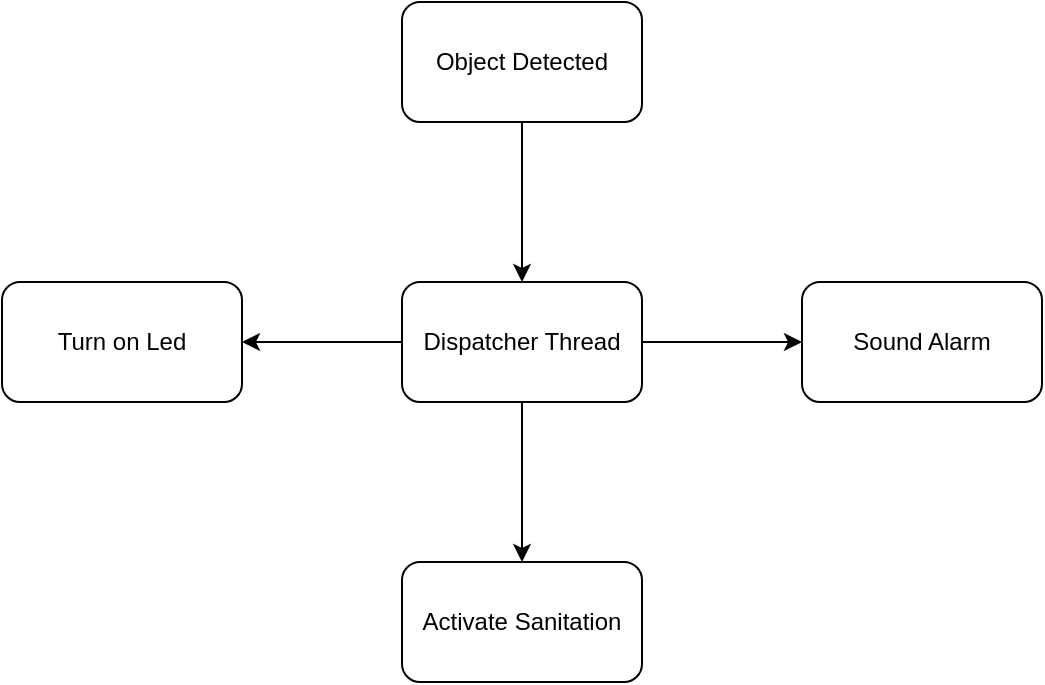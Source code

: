 <mxfile version="13.10.9" type="device"><diagram id="C5RBs43oDa-KdzZeNtuy" name="Page-1"><mxGraphModel dx="1002" dy="683" grid="1" gridSize="10" guides="1" tooltips="1" connect="1" arrows="1" fold="1" page="1" pageScale="1" pageWidth="827" pageHeight="1169" math="0" shadow="0"><root><mxCell id="WIyWlLk6GJQsqaUBKTNV-0"/><mxCell id="WIyWlLk6GJQsqaUBKTNV-1" parent="WIyWlLk6GJQsqaUBKTNV-0"/><mxCell id="gezRZK7jiE48FriRIkUU-2" value="" style="edgeStyle=orthogonalEdgeStyle;rounded=0;orthogonalLoop=1;jettySize=auto;html=1;" edge="1" parent="WIyWlLk6GJQsqaUBKTNV-1" source="gezRZK7jiE48FriRIkUU-0" target="gezRZK7jiE48FriRIkUU-1"><mxGeometry relative="1" as="geometry"/></mxCell><mxCell id="gezRZK7jiE48FriRIkUU-0" value="Object Detected" style="rounded=1;whiteSpace=wrap;html=1;" vertex="1" parent="WIyWlLk6GJQsqaUBKTNV-1"><mxGeometry x="210" y="110" width="120" height="60" as="geometry"/></mxCell><mxCell id="gezRZK7jiE48FriRIkUU-4" value="" style="edgeStyle=orthogonalEdgeStyle;rounded=0;orthogonalLoop=1;jettySize=auto;html=1;" edge="1" parent="WIyWlLk6GJQsqaUBKTNV-1" source="gezRZK7jiE48FriRIkUU-1" target="gezRZK7jiE48FriRIkUU-3"><mxGeometry relative="1" as="geometry"/></mxCell><mxCell id="gezRZK7jiE48FriRIkUU-6" value="" style="edgeStyle=orthogonalEdgeStyle;rounded=0;orthogonalLoop=1;jettySize=auto;html=1;" edge="1" parent="WIyWlLk6GJQsqaUBKTNV-1" source="gezRZK7jiE48FriRIkUU-1" target="gezRZK7jiE48FriRIkUU-5"><mxGeometry relative="1" as="geometry"/></mxCell><mxCell id="gezRZK7jiE48FriRIkUU-8" value="" style="edgeStyle=orthogonalEdgeStyle;rounded=0;orthogonalLoop=1;jettySize=auto;html=1;" edge="1" parent="WIyWlLk6GJQsqaUBKTNV-1" source="gezRZK7jiE48FriRIkUU-1" target="gezRZK7jiE48FriRIkUU-7"><mxGeometry relative="1" as="geometry"/></mxCell><mxCell id="gezRZK7jiE48FriRIkUU-1" value="Dispatcher Thread" style="whiteSpace=wrap;html=1;rounded=1;" vertex="1" parent="WIyWlLk6GJQsqaUBKTNV-1"><mxGeometry x="210" y="250" width="120" height="60" as="geometry"/></mxCell><mxCell id="gezRZK7jiE48FriRIkUU-3" value="Sound Alarm" style="whiteSpace=wrap;html=1;rounded=1;" vertex="1" parent="WIyWlLk6GJQsqaUBKTNV-1"><mxGeometry x="410" y="250" width="120" height="60" as="geometry"/></mxCell><mxCell id="gezRZK7jiE48FriRIkUU-5" value="Activate Sanitation" style="whiteSpace=wrap;html=1;rounded=1;" vertex="1" parent="WIyWlLk6GJQsqaUBKTNV-1"><mxGeometry x="210" y="390" width="120" height="60" as="geometry"/></mxCell><mxCell id="gezRZK7jiE48FriRIkUU-7" value="Turn on Led" style="whiteSpace=wrap;html=1;rounded=1;" vertex="1" parent="WIyWlLk6GJQsqaUBKTNV-1"><mxGeometry x="10" y="250" width="120" height="60" as="geometry"/></mxCell></root></mxGraphModel></diagram></mxfile>